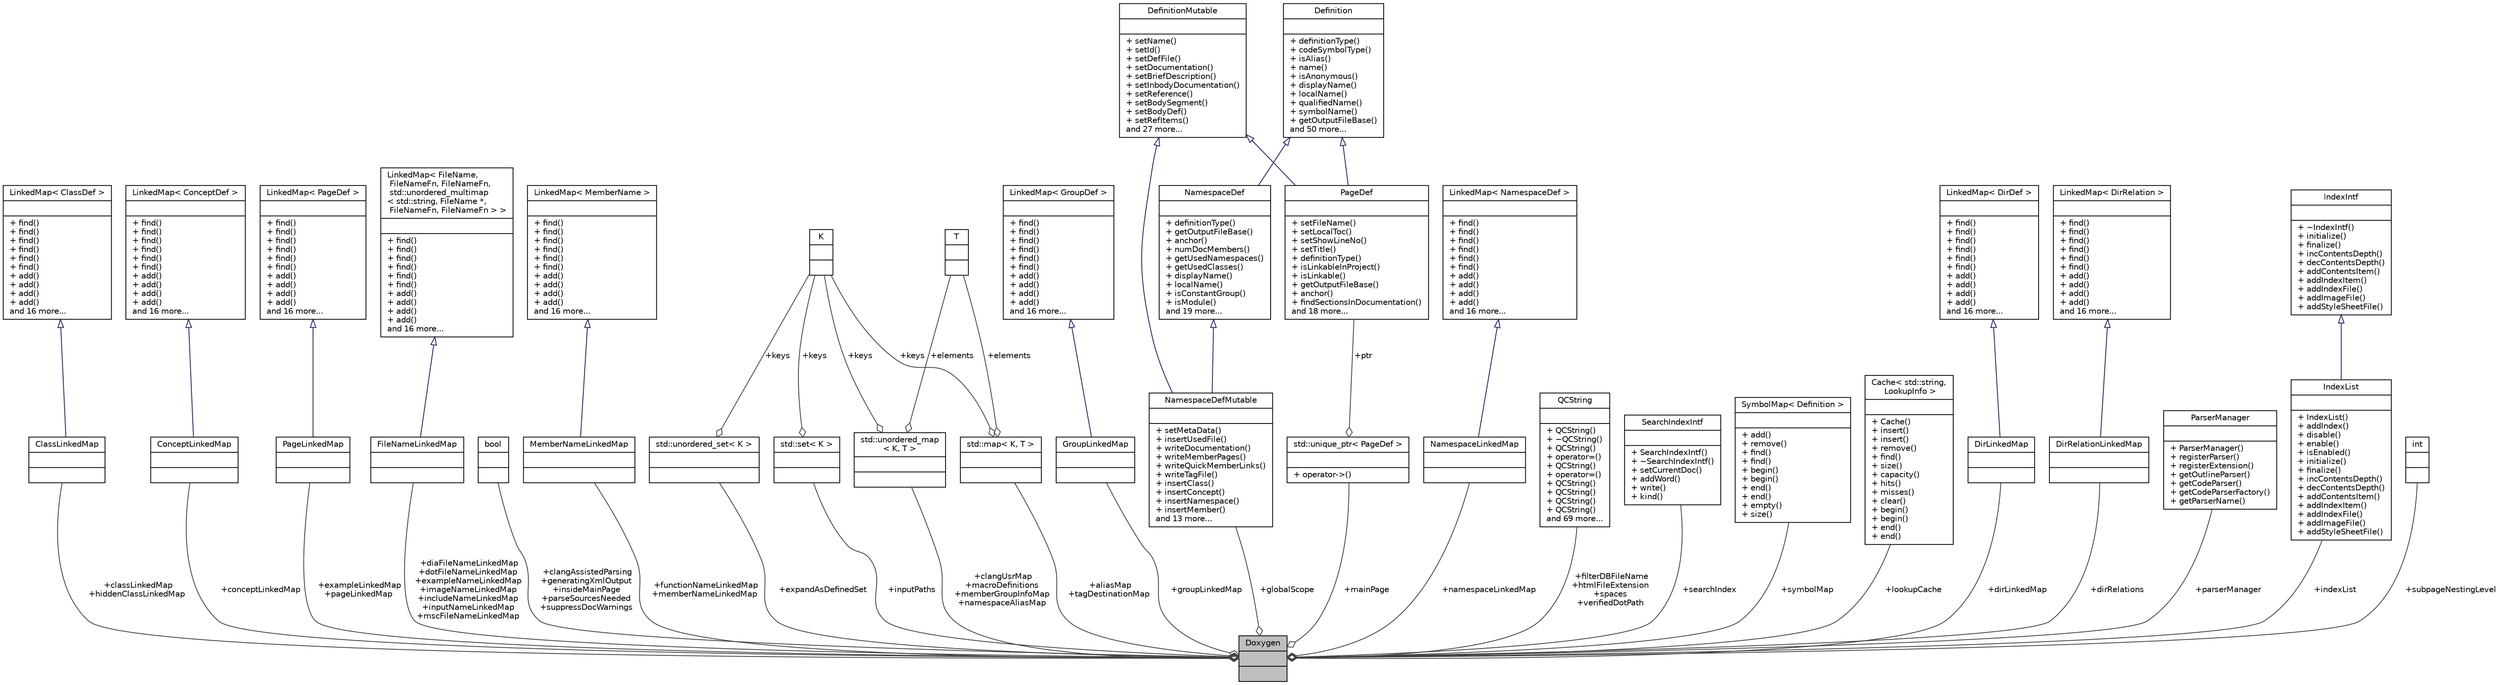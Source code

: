 digraph "Doxygen"
{
 // LATEX_PDF_SIZE
  edge [fontname="Helvetica",fontsize="10",labelfontname="Helvetica",labelfontsize="10"];
  node [fontname="Helvetica",fontsize="10",shape=record];
  Node1 [label="{Doxygen\n||}",height=0.2,width=0.4,color="black", fillcolor="grey75", style="filled", fontcolor="black",tooltip="This class serves as a namespace for global variables used by doxygen."];
  Node2 -> Node1 [color="grey25",fontsize="10",style="solid",label=" +classLinkedMap\n+hiddenClassLinkedMap" ,arrowhead="odiamond",fontname="Helvetica"];
  Node2 [label="{ClassLinkedMap\n||}",height=0.2,width=0.4,color="black", fillcolor="white", style="filled",URL="$classClassLinkedMap.html",tooltip=" "];
  Node3 -> Node2 [dir="back",color="midnightblue",fontsize="10",style="solid",arrowtail="onormal",fontname="Helvetica"];
  Node3 [label="{LinkedMap\< ClassDef \>\n||+ find()\l+ find()\l+ find()\l+ find()\l+ find()\l+ find()\l+ add()\l+ add()\l+ add()\l+ add()\land 16 more...\l}",height=0.2,width=0.4,color="black", fillcolor="white", style="filled",URL="$classLinkedMap.html",tooltip=" "];
  Node4 -> Node1 [color="grey25",fontsize="10",style="solid",label=" +conceptLinkedMap" ,arrowhead="odiamond",fontname="Helvetica"];
  Node4 [label="{ConceptLinkedMap\n||}",height=0.2,width=0.4,color="black", fillcolor="white", style="filled",URL="$classConceptLinkedMap.html",tooltip=" "];
  Node5 -> Node4 [dir="back",color="midnightblue",fontsize="10",style="solid",arrowtail="onormal",fontname="Helvetica"];
  Node5 [label="{LinkedMap\< ConceptDef \>\n||+ find()\l+ find()\l+ find()\l+ find()\l+ find()\l+ find()\l+ add()\l+ add()\l+ add()\l+ add()\land 16 more...\l}",height=0.2,width=0.4,color="black", fillcolor="white", style="filled",URL="$classLinkedMap.html",tooltip=" "];
  Node6 -> Node1 [color="grey25",fontsize="10",style="solid",label=" +exampleLinkedMap\n+pageLinkedMap" ,arrowhead="odiamond",fontname="Helvetica"];
  Node6 [label="{PageLinkedMap\n||}",height=0.2,width=0.4,color="black", fillcolor="white", style="filled",URL="$classPageLinkedMap.html",tooltip=" "];
  Node7 -> Node6 [dir="back",color="midnightblue",fontsize="10",style="solid",arrowtail="onormal",fontname="Helvetica"];
  Node7 [label="{LinkedMap\< PageDef \>\n||+ find()\l+ find()\l+ find()\l+ find()\l+ find()\l+ find()\l+ add()\l+ add()\l+ add()\l+ add()\land 16 more...\l}",height=0.2,width=0.4,color="black", fillcolor="white", style="filled",URL="$classLinkedMap.html",tooltip=" "];
  Node8 -> Node1 [color="grey25",fontsize="10",style="solid",label=" +mainPage" ,arrowhead="odiamond",fontname="Helvetica"];
  Node8 [label="{std::unique_ptr\< PageDef \>\n||+ operator-\>()\l}",height=0.2,width=0.4,color="black", fillcolor="white", style="filled",tooltip=" "];
  Node9 -> Node8 [color="grey25",fontsize="10",style="solid",label=" +ptr" ,arrowhead="odiamond",fontname="Helvetica"];
  Node9 [label="{PageDef\n||+ setFileName()\l+ setLocalToc()\l+ setShowLineNo()\l+ setTitle()\l+ definitionType()\l+ isLinkableInProject()\l+ isLinkable()\l+ getOutputFileBase()\l+ anchor()\l+ findSectionsInDocumentation()\land 18 more...\l}",height=0.2,width=0.4,color="black", fillcolor="white", style="filled",URL="$classPageDef.html",tooltip="A model of a page symbol."];
  Node10 -> Node9 [dir="back",color="midnightblue",fontsize="10",style="solid",arrowtail="onormal",fontname="Helvetica"];
  Node10 [label="{DefinitionMutable\n||+ setName()\l+ setId()\l+ setDefFile()\l+ setDocumentation()\l+ setBriefDescription()\l+ setInbodyDocumentation()\l+ setReference()\l+ setBodySegment()\l+ setBodyDef()\l+ setRefItems()\land 27 more...\l}",height=0.2,width=0.4,color="black", fillcolor="white", style="filled",URL="$classDefinitionMutable.html",tooltip=" "];
  Node11 -> Node9 [dir="back",color="midnightblue",fontsize="10",style="solid",arrowtail="onormal",fontname="Helvetica"];
  Node11 [label="{Definition\n||+ definitionType()\l+ codeSymbolType()\l+ isAlias()\l+ name()\l+ isAnonymous()\l+ displayName()\l+ localName()\l+ qualifiedName()\l+ symbolName()\l+ getOutputFileBase()\land 50 more...\l}",height=0.2,width=0.4,color="black", fillcolor="white", style="filled",URL="$classDefinition.html",tooltip=" "];
  Node12 -> Node1 [color="grey25",fontsize="10",style="solid",label=" +clangAssistedParsing\n+generatingXmlOutput\n+insideMainPage\n+parseSourcesNeeded\n+suppressDocWarnings" ,arrowhead="odiamond",fontname="Helvetica"];
  Node12 [label="{bool\n||}",height=0.2,width=0.4,color="black", fillcolor="white", style="filled",tooltip=" "];
  Node13 -> Node1 [color="grey25",fontsize="10",style="solid",label=" +diaFileNameLinkedMap\n+dotFileNameLinkedMap\n+exampleNameLinkedMap\n+imageNameLinkedMap\n+includeNameLinkedMap\n+inputNameLinkedMap\n+mscFileNameLinkedMap" ,arrowhead="odiamond",fontname="Helvetica"];
  Node13 [label="{FileNameLinkedMap\n||}",height=0.2,width=0.4,color="black", fillcolor="white", style="filled",URL="$classFileNameLinkedMap.html",tooltip=" "];
  Node14 -> Node13 [dir="back",color="midnightblue",fontsize="10",style="solid",arrowtail="onormal",fontname="Helvetica"];
  Node14 [label="{LinkedMap\< FileName,\l FileNameFn, FileNameFn,\l std::unordered_multimap\l\< std::string, FileName *,\l FileNameFn, FileNameFn \> \>\n||+ find()\l+ find()\l+ find()\l+ find()\l+ find()\l+ find()\l+ add()\l+ add()\l+ add()\l+ add()\land 16 more...\l}",height=0.2,width=0.4,color="black", fillcolor="white", style="filled",URL="$classLinkedMap.html",tooltip=" "];
  Node15 -> Node1 [color="grey25",fontsize="10",style="solid",label=" +inputPaths" ,arrowhead="odiamond",fontname="Helvetica"];
  Node15 [label="{std::set\< K \>\n||}",height=0.2,width=0.4,color="black", fillcolor="white", style="filled",tooltip=" "];
  Node16 -> Node15 [color="grey25",fontsize="10",style="solid",label=" +keys" ,arrowhead="odiamond",fontname="Helvetica"];
  Node16 [label="{K\n||}",height=0.2,width=0.4,color="black", fillcolor="white", style="filled",tooltip=" "];
  Node17 -> Node1 [color="grey25",fontsize="10",style="solid",label=" +functionNameLinkedMap\n+memberNameLinkedMap" ,arrowhead="odiamond",fontname="Helvetica"];
  Node17 [label="{MemberNameLinkedMap\n||}",height=0.2,width=0.4,color="black", fillcolor="white", style="filled",URL="$classMemberNameLinkedMap.html",tooltip=" "];
  Node18 -> Node17 [dir="back",color="midnightblue",fontsize="10",style="solid",arrowtail="onormal",fontname="Helvetica"];
  Node18 [label="{LinkedMap\< MemberName \>\n||+ find()\l+ find()\l+ find()\l+ find()\l+ find()\l+ find()\l+ add()\l+ add()\l+ add()\l+ add()\land 16 more...\l}",height=0.2,width=0.4,color="black", fillcolor="white", style="filled",URL="$classLinkedMap.html",tooltip=" "];
  Node19 -> Node1 [color="grey25",fontsize="10",style="solid",label=" +clangUsrMap\n+macroDefinitions\n+memberGroupInfoMap\n+namespaceAliasMap" ,arrowhead="odiamond",fontname="Helvetica"];
  Node19 [label="{std::unordered_map\l\< K, T \>\n||}",height=0.2,width=0.4,color="black", fillcolor="white", style="filled",tooltip=" "];
  Node16 -> Node19 [color="grey25",fontsize="10",style="solid",label=" +keys" ,arrowhead="odiamond",fontname="Helvetica"];
  Node20 -> Node19 [color="grey25",fontsize="10",style="solid",label=" +elements" ,arrowhead="odiamond",fontname="Helvetica"];
  Node20 [label="{T\n||}",height=0.2,width=0.4,color="black", fillcolor="white", style="filled",tooltip=" "];
  Node21 -> Node1 [color="grey25",fontsize="10",style="solid",label=" +groupLinkedMap" ,arrowhead="odiamond",fontname="Helvetica"];
  Node21 [label="{GroupLinkedMap\n||}",height=0.2,width=0.4,color="black", fillcolor="white", style="filled",URL="$classGroupLinkedMap.html",tooltip=" "];
  Node22 -> Node21 [dir="back",color="midnightblue",fontsize="10",style="solid",arrowtail="onormal",fontname="Helvetica"];
  Node22 [label="{LinkedMap\< GroupDef \>\n||+ find()\l+ find()\l+ find()\l+ find()\l+ find()\l+ find()\l+ add()\l+ add()\l+ add()\l+ add()\land 16 more...\l}",height=0.2,width=0.4,color="black", fillcolor="white", style="filled",URL="$classLinkedMap.html",tooltip=" "];
  Node23 -> Node1 [color="grey25",fontsize="10",style="solid",label=" +namespaceLinkedMap" ,arrowhead="odiamond",fontname="Helvetica"];
  Node23 [label="{NamespaceLinkedMap\n||}",height=0.2,width=0.4,color="black", fillcolor="white", style="filled",URL="$classNamespaceLinkedMap.html",tooltip=" "];
  Node24 -> Node23 [dir="back",color="midnightblue",fontsize="10",style="solid",arrowtail="onormal",fontname="Helvetica"];
  Node24 [label="{LinkedMap\< NamespaceDef \>\n||+ find()\l+ find()\l+ find()\l+ find()\l+ find()\l+ find()\l+ add()\l+ add()\l+ add()\l+ add()\land 16 more...\l}",height=0.2,width=0.4,color="black", fillcolor="white", style="filled",URL="$classLinkedMap.html",tooltip=" "];
  Node25 -> Node1 [color="grey25",fontsize="10",style="solid",label=" +aliasMap\n+tagDestinationMap" ,arrowhead="odiamond",fontname="Helvetica"];
  Node25 [label="{std::map\< K, T \>\n||}",height=0.2,width=0.4,color="black", fillcolor="white", style="filled",tooltip=" "];
  Node16 -> Node25 [color="grey25",fontsize="10",style="solid",label=" +keys" ,arrowhead="odiamond",fontname="Helvetica"];
  Node20 -> Node25 [color="grey25",fontsize="10",style="solid",label=" +elements" ,arrowhead="odiamond",fontname="Helvetica"];
  Node26 -> Node1 [color="grey25",fontsize="10",style="solid",label=" +expandAsDefinedSet" ,arrowhead="odiamond",fontname="Helvetica"];
  Node26 [label="{std::unordered_set\< K \>\n||}",height=0.2,width=0.4,color="black", fillcolor="white", style="filled",tooltip=" "];
  Node16 -> Node26 [color="grey25",fontsize="10",style="solid",label=" +keys" ,arrowhead="odiamond",fontname="Helvetica"];
  Node27 -> Node1 [color="grey25",fontsize="10",style="solid",label=" +globalScope" ,arrowhead="odiamond",fontname="Helvetica"];
  Node27 [label="{NamespaceDefMutable\n||+ setMetaData()\l+ insertUsedFile()\l+ writeDocumentation()\l+ writeMemberPages()\l+ writeQuickMemberLinks()\l+ writeTagFile()\l+ insertClass()\l+ insertConcept()\l+ insertNamespace()\l+ insertMember()\land 13 more...\l}",height=0.2,width=0.4,color="black", fillcolor="white", style="filled",URL="$classNamespaceDefMutable.html",tooltip=" "];
  Node10 -> Node27 [dir="back",color="midnightblue",fontsize="10",style="solid",arrowtail="onormal",fontname="Helvetica"];
  Node28 -> Node27 [dir="back",color="midnightblue",fontsize="10",style="solid",arrowtail="onormal",fontname="Helvetica"];
  Node28 [label="{NamespaceDef\n||+ definitionType()\l+ getOutputFileBase()\l+ anchor()\l+ numDocMembers()\l+ getUsedNamespaces()\l+ getUsedClasses()\l+ displayName()\l+ localName()\l+ isConstantGroup()\l+ isModule()\land 19 more...\l}",height=0.2,width=0.4,color="black", fillcolor="white", style="filled",URL="$classNamespaceDef.html",tooltip=" "];
  Node11 -> Node28 [dir="back",color="midnightblue",fontsize="10",style="solid",arrowtail="onormal",fontname="Helvetica"];
  Node29 -> Node1 [color="grey25",fontsize="10",style="solid",label=" +filterDBFileName\n+htmlFileExtension\n+spaces\n+verifiedDotPath" ,arrowhead="odiamond",fontname="Helvetica"];
  Node29 [label="{QCString\n||+ QCString()\l+ ~QCString()\l+ QCString()\l+ operator=()\l+ QCString()\l+ operator=()\l+ QCString()\l+ QCString()\l+ QCString()\l+ QCString()\land 69 more...\l}",height=0.2,width=0.4,color="black", fillcolor="white", style="filled",URL="$classQCString.html",tooltip=" "];
  Node30 -> Node1 [color="grey25",fontsize="10",style="solid",label=" +searchIndex" ,arrowhead="odiamond",fontname="Helvetica"];
  Node30 [label="{SearchIndexIntf\n||+ SearchIndexIntf()\l+ ~SearchIndexIntf()\l+ setCurrentDoc()\l+ addWord()\l+ write()\l+ kind()\l}",height=0.2,width=0.4,color="black", fillcolor="white", style="filled",URL="$classSearchIndexIntf.html",tooltip=" "];
  Node31 -> Node1 [color="grey25",fontsize="10",style="solid",label=" +symbolMap" ,arrowhead="odiamond",fontname="Helvetica"];
  Node31 [label="{SymbolMap\< Definition \>\n||+ add()\l+ remove()\l+ find()\l+ find()\l+ begin()\l+ begin()\l+ end()\l+ end()\l+ empty()\l+ size()\l}",height=0.2,width=0.4,color="black", fillcolor="white", style="filled",URL="$classSymbolMap.html",tooltip=" "];
  Node32 -> Node1 [color="grey25",fontsize="10",style="solid",label=" +lookupCache" ,arrowhead="odiamond",fontname="Helvetica"];
  Node32 [label="{Cache\< std::string,\l LookupInfo \>\n||+ Cache()\l+ insert()\l+ insert()\l+ remove()\l+ find()\l+ size()\l+ capacity()\l+ hits()\l+ misses()\l+ clear()\l+ begin()\l+ begin()\l+ end()\l+ end()\l}",height=0.2,width=0.4,color="black", fillcolor="white", style="filled",URL="$classCache.html",tooltip=" "];
  Node33 -> Node1 [color="grey25",fontsize="10",style="solid",label=" +dirLinkedMap" ,arrowhead="odiamond",fontname="Helvetica"];
  Node33 [label="{DirLinkedMap\n||}",height=0.2,width=0.4,color="black", fillcolor="white", style="filled",URL="$classDirLinkedMap.html",tooltip=" "];
  Node34 -> Node33 [dir="back",color="midnightblue",fontsize="10",style="solid",arrowtail="onormal",fontname="Helvetica"];
  Node34 [label="{LinkedMap\< DirDef \>\n||+ find()\l+ find()\l+ find()\l+ find()\l+ find()\l+ find()\l+ add()\l+ add()\l+ add()\l+ add()\land 16 more...\l}",height=0.2,width=0.4,color="black", fillcolor="white", style="filled",URL="$classLinkedMap.html",tooltip=" "];
  Node35 -> Node1 [color="grey25",fontsize="10",style="solid",label=" +dirRelations" ,arrowhead="odiamond",fontname="Helvetica"];
  Node35 [label="{DirRelationLinkedMap\n||}",height=0.2,width=0.4,color="black", fillcolor="white", style="filled",URL="$classDirRelationLinkedMap.html",tooltip=" "];
  Node36 -> Node35 [dir="back",color="midnightblue",fontsize="10",style="solid",arrowtail="onormal",fontname="Helvetica"];
  Node36 [label="{LinkedMap\< DirRelation \>\n||+ find()\l+ find()\l+ find()\l+ find()\l+ find()\l+ find()\l+ add()\l+ add()\l+ add()\l+ add()\land 16 more...\l}",height=0.2,width=0.4,color="black", fillcolor="white", style="filled",URL="$classLinkedMap.html",tooltip=" "];
  Node37 -> Node1 [color="grey25",fontsize="10",style="solid",label=" +parserManager" ,arrowhead="odiamond",fontname="Helvetica"];
  Node37 [label="{ParserManager\n||+ ParserManager()\l+ registerParser()\l+ registerExtension()\l+ getOutlineParser()\l+ getCodeParser()\l+ getCodeParserFactory()\l+ getParserName()\l}",height=0.2,width=0.4,color="black", fillcolor="white", style="filled",URL="$classParserManager.html",tooltip="Manages programming language parsers."];
  Node38 -> Node1 [color="grey25",fontsize="10",style="solid",label=" +indexList" ,arrowhead="odiamond",fontname="Helvetica"];
  Node38 [label="{IndexList\n||+ IndexList()\l+ addIndex()\l+ disable()\l+ enable()\l+ isEnabled()\l+ initialize()\l+ finalize()\l+ incContentsDepth()\l+ decContentsDepth()\l+ addContentsItem()\l+ addIndexItem()\l+ addIndexFile()\l+ addImageFile()\l+ addStyleSheetFile()\l}",height=0.2,width=0.4,color="black", fillcolor="white", style="filled",URL="$classIndexList.html",tooltip="A list of index interfaces."];
  Node39 -> Node38 [dir="back",color="midnightblue",fontsize="10",style="solid",arrowtail="onormal",fontname="Helvetica"];
  Node39 [label="{IndexIntf\n||+ ~IndexIntf()\l+ initialize()\l+ finalize()\l+ incContentsDepth()\l+ decContentsDepth()\l+ addContentsItem()\l+ addIndexItem()\l+ addIndexFile()\l+ addImageFile()\l+ addStyleSheetFile()\l}",height=0.2,width=0.4,color="black", fillcolor="white", style="filled",URL="$classIndexIntf.html",tooltip="Abstract interface for index generators."];
  Node40 -> Node1 [color="grey25",fontsize="10",style="solid",label=" +subpageNestingLevel" ,arrowhead="odiamond",fontname="Helvetica"];
  Node40 [label="{int\n||}",height=0.2,width=0.4,color="black", fillcolor="white", style="filled",URL="$classint.html",tooltip=" "];
}
